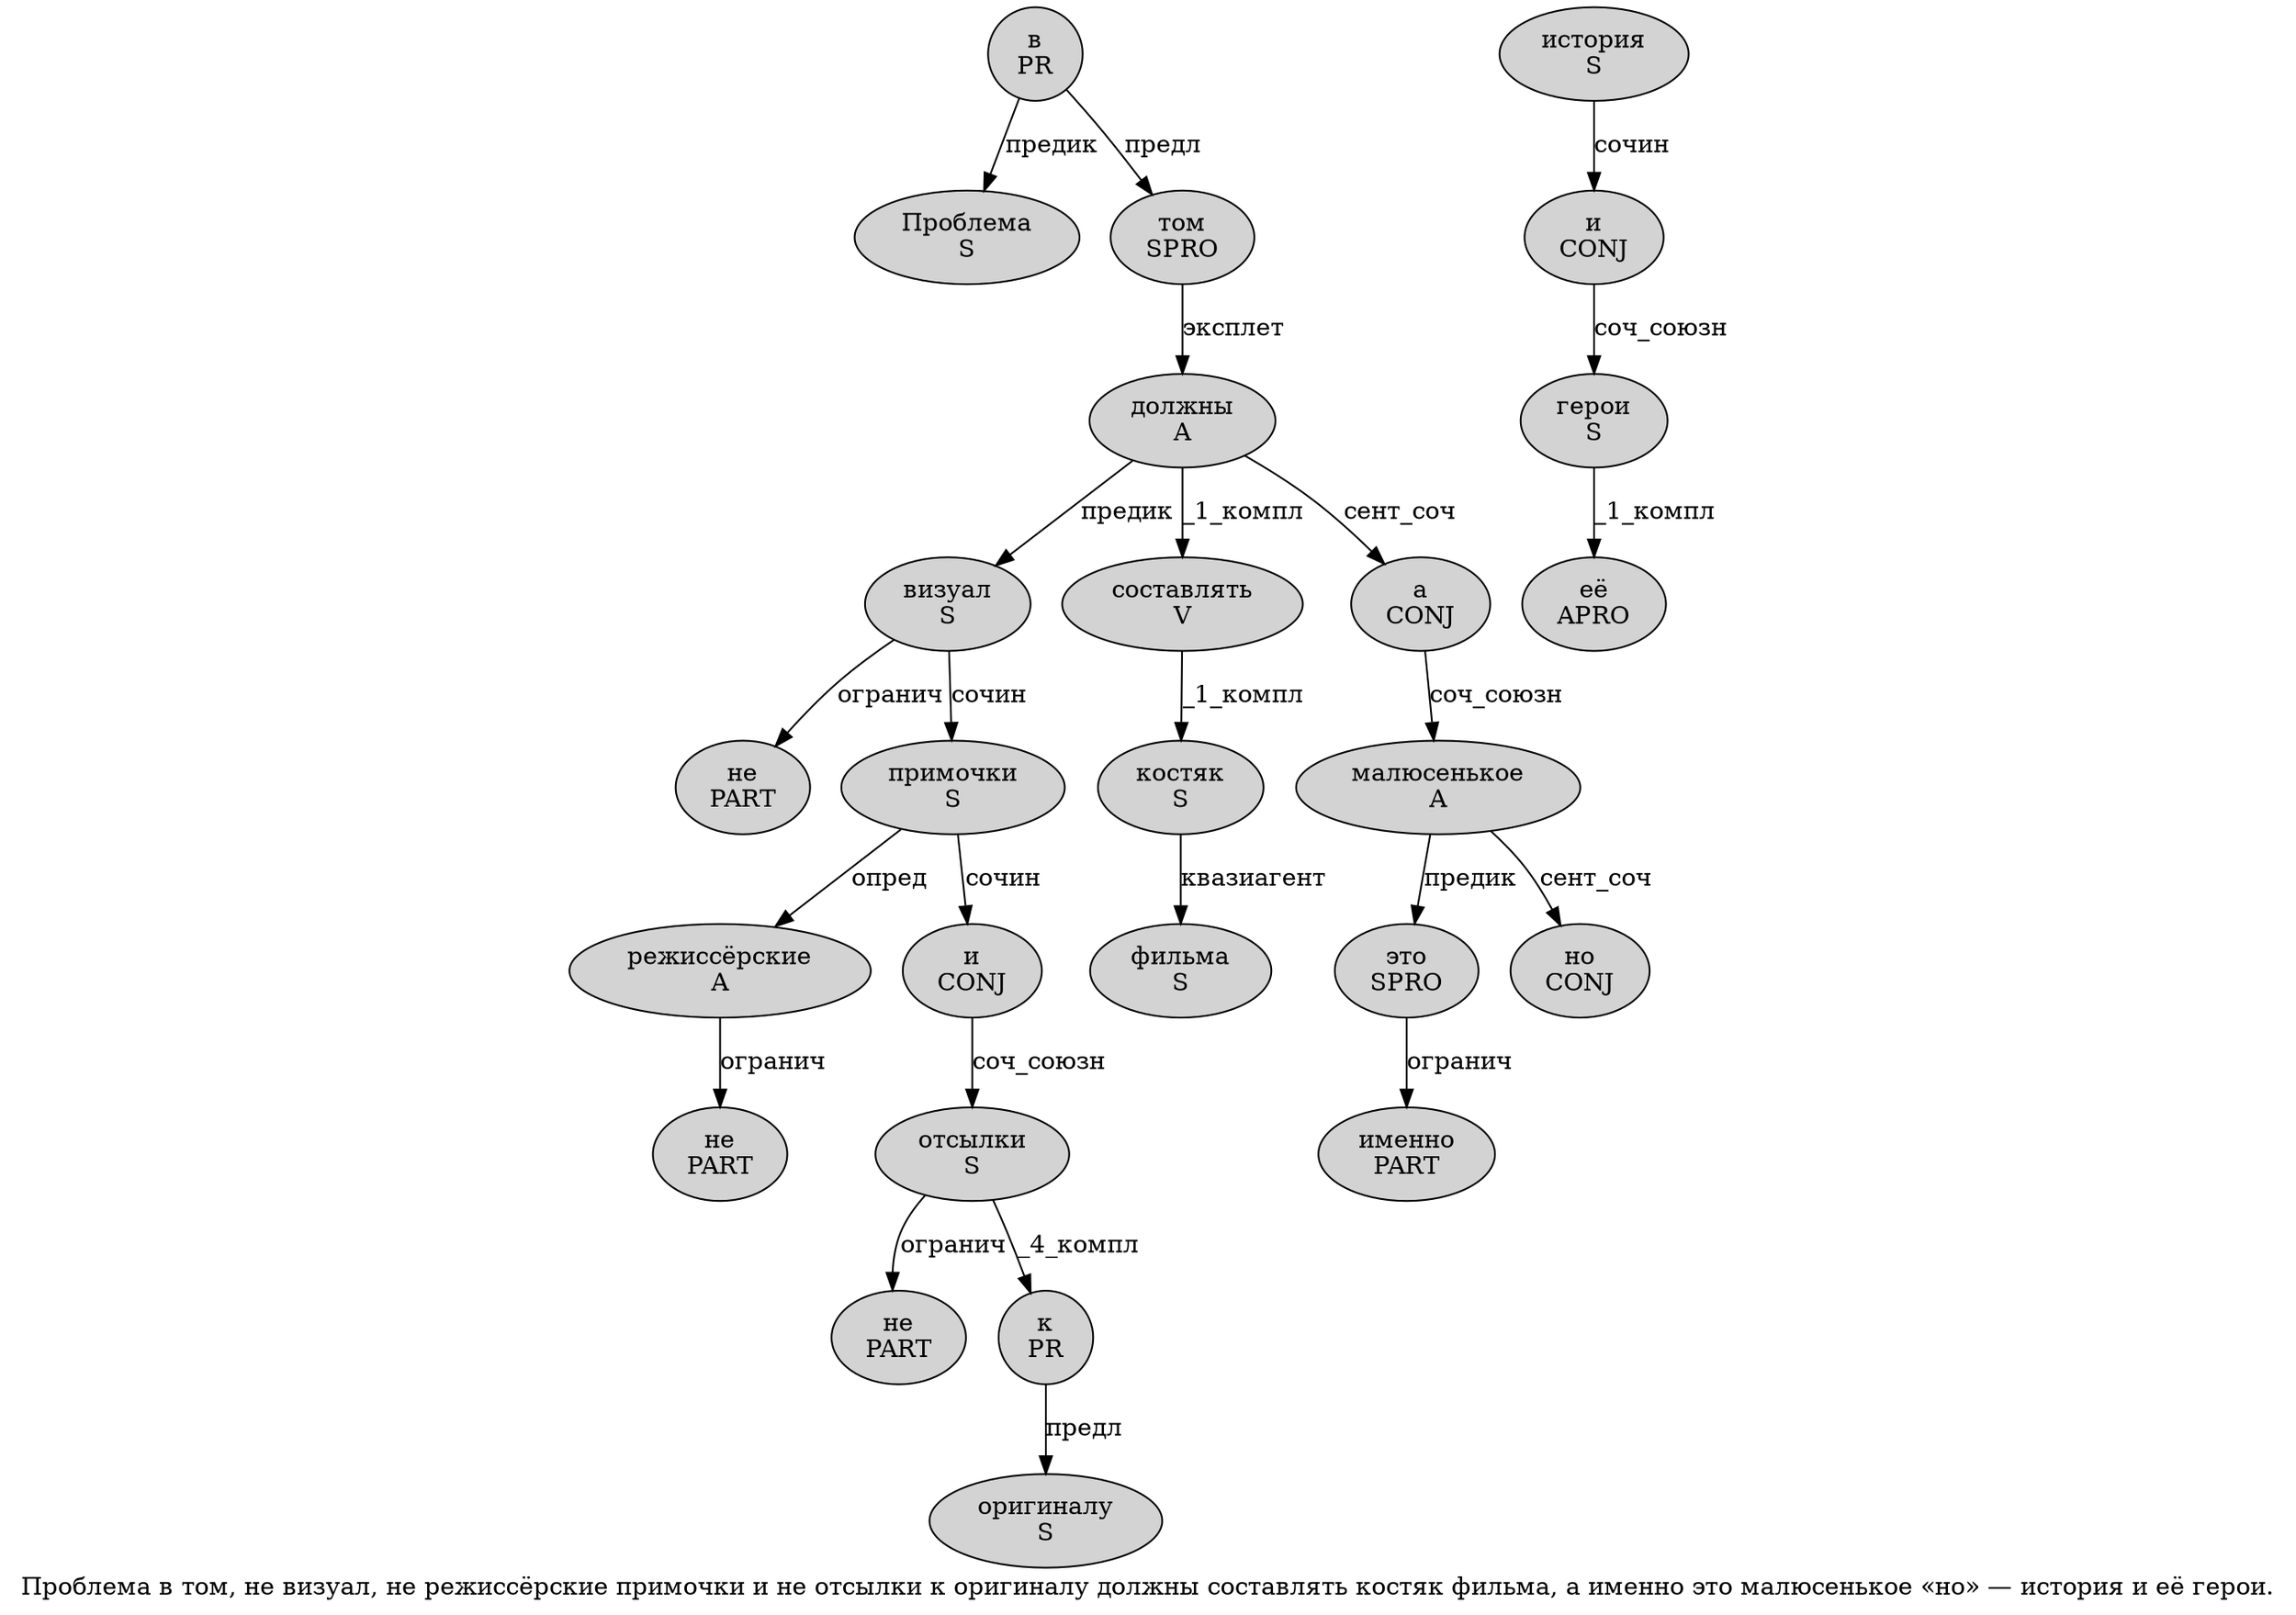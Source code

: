 digraph SENTENCE_2689 {
	graph [label="Проблема в том, не визуал, не режиссёрские примочки и не отсылки к оригиналу должны составлять костяк фильма, а именно это малюсенькое «но» — история и её герои."]
	node [style=filled]
		0 [label="Проблема
S" color="" fillcolor=lightgray penwidth=1 shape=ellipse]
		1 [label="в
PR" color="" fillcolor=lightgray penwidth=1 shape=ellipse]
		2 [label="том
SPRO" color="" fillcolor=lightgray penwidth=1 shape=ellipse]
		4 [label="не
PART" color="" fillcolor=lightgray penwidth=1 shape=ellipse]
		5 [label="визуал
S" color="" fillcolor=lightgray penwidth=1 shape=ellipse]
		7 [label="не
PART" color="" fillcolor=lightgray penwidth=1 shape=ellipse]
		8 [label="режиссёрские
A" color="" fillcolor=lightgray penwidth=1 shape=ellipse]
		9 [label="примочки
S" color="" fillcolor=lightgray penwidth=1 shape=ellipse]
		10 [label="и
CONJ" color="" fillcolor=lightgray penwidth=1 shape=ellipse]
		11 [label="не
PART" color="" fillcolor=lightgray penwidth=1 shape=ellipse]
		12 [label="отсылки
S" color="" fillcolor=lightgray penwidth=1 shape=ellipse]
		13 [label="к
PR" color="" fillcolor=lightgray penwidth=1 shape=ellipse]
		14 [label="оригиналу
S" color="" fillcolor=lightgray penwidth=1 shape=ellipse]
		15 [label="должны
A" color="" fillcolor=lightgray penwidth=1 shape=ellipse]
		16 [label="составлять
V" color="" fillcolor=lightgray penwidth=1 shape=ellipse]
		17 [label="костяк
S" color="" fillcolor=lightgray penwidth=1 shape=ellipse]
		18 [label="фильма
S" color="" fillcolor=lightgray penwidth=1 shape=ellipse]
		20 [label="а
CONJ" color="" fillcolor=lightgray penwidth=1 shape=ellipse]
		21 [label="именно
PART" color="" fillcolor=lightgray penwidth=1 shape=ellipse]
		22 [label="это
SPRO" color="" fillcolor=lightgray penwidth=1 shape=ellipse]
		23 [label="малюсенькое
A" color="" fillcolor=lightgray penwidth=1 shape=ellipse]
		25 [label="но
CONJ" color="" fillcolor=lightgray penwidth=1 shape=ellipse]
		28 [label="история
S" color="" fillcolor=lightgray penwidth=1 shape=ellipse]
		29 [label="и
CONJ" color="" fillcolor=lightgray penwidth=1 shape=ellipse]
		30 [label="её
APRO" color="" fillcolor=lightgray penwidth=1 shape=ellipse]
		31 [label="герои
S" color="" fillcolor=lightgray penwidth=1 shape=ellipse]
			13 -> 14 [label="предл"]
			8 -> 7 [label="огранич"]
			5 -> 4 [label="огранич"]
			5 -> 9 [label="сочин"]
			17 -> 18 [label="квазиагент"]
			2 -> 15 [label="эксплет"]
			22 -> 21 [label="огранич"]
			9 -> 8 [label="опред"]
			9 -> 10 [label="сочин"]
			28 -> 29 [label="сочин"]
			15 -> 5 [label="предик"]
			15 -> 16 [label="_1_компл"]
			15 -> 20 [label="сент_соч"]
			12 -> 11 [label="огранич"]
			12 -> 13 [label="_4_компл"]
			31 -> 30 [label="_1_компл"]
			1 -> 0 [label="предик"]
			1 -> 2 [label="предл"]
			23 -> 22 [label="предик"]
			23 -> 25 [label="сент_соч"]
			16 -> 17 [label="_1_компл"]
			10 -> 12 [label="соч_союзн"]
			20 -> 23 [label="соч_союзн"]
			29 -> 31 [label="соч_союзн"]
}
